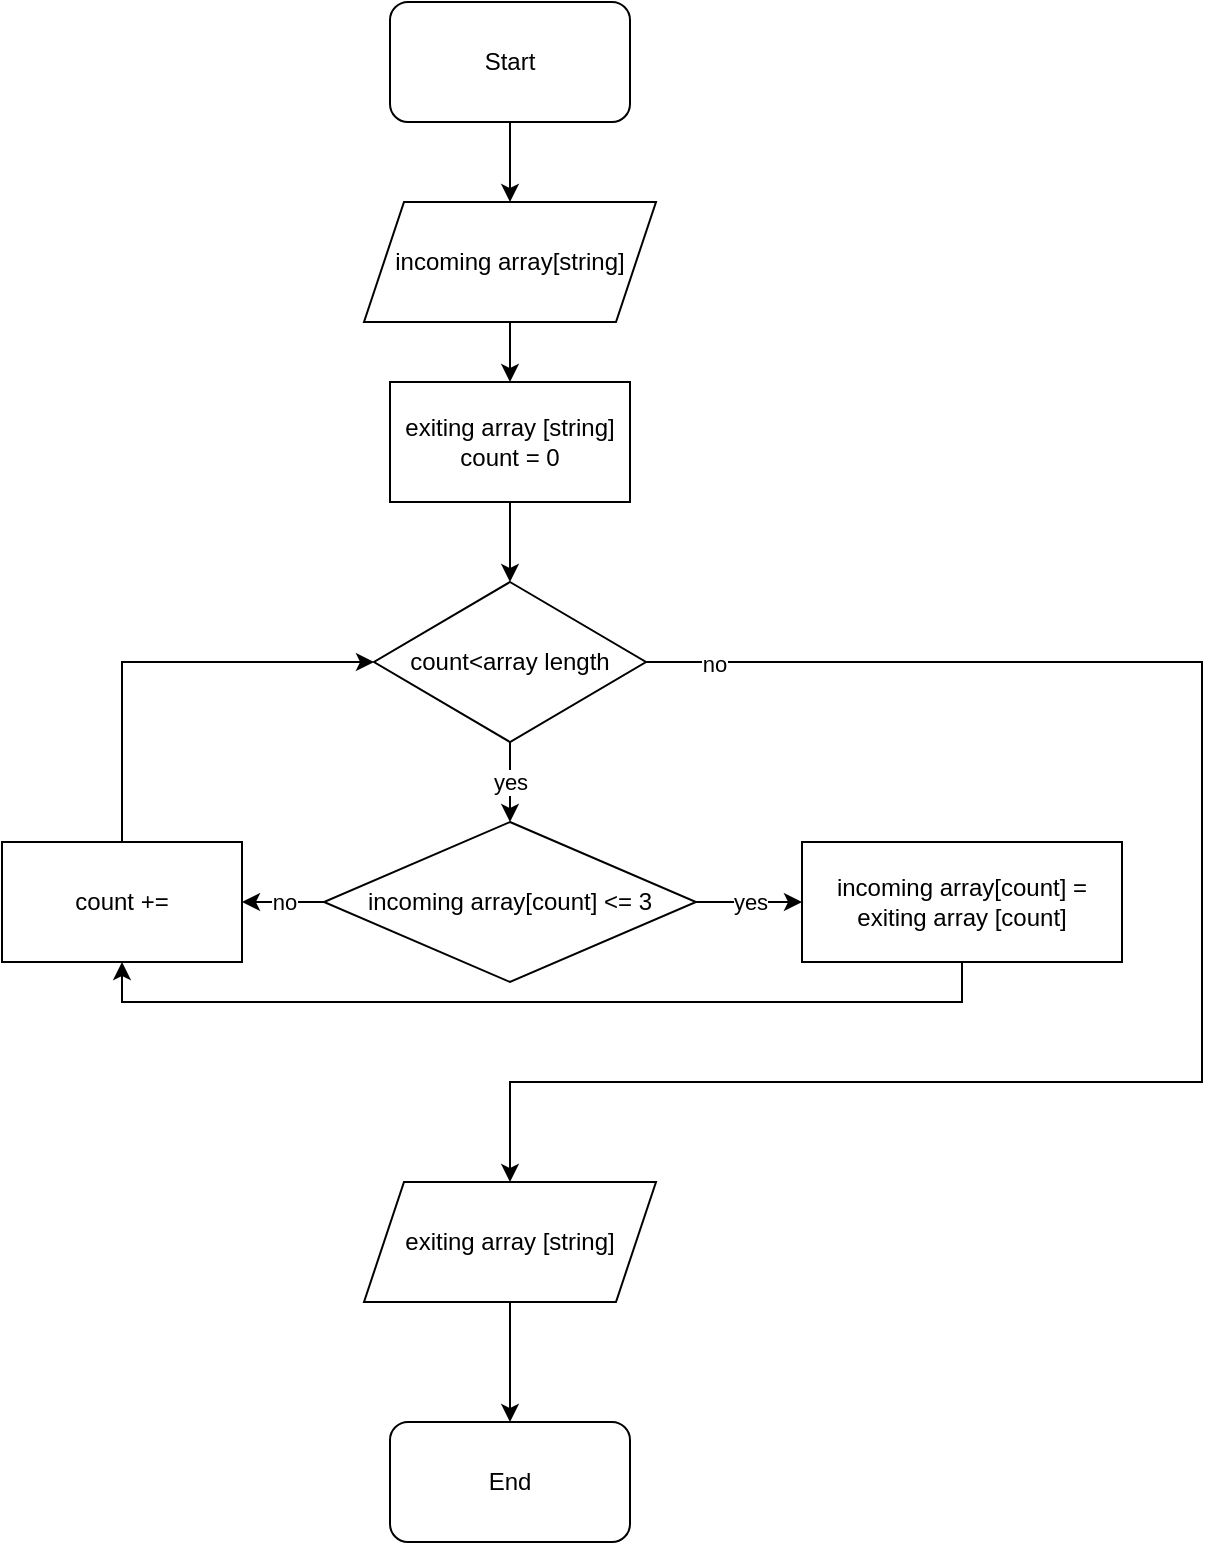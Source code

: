 <mxfile version="20.8.10" type="device"><diagram name="Страница 1" id="dVzgPH7k0Vtg2EmlUD4b"><mxGraphModel dx="1338" dy="648" grid="1" gridSize="10" guides="1" tooltips="1" connect="1" arrows="1" fold="1" page="1" pageScale="1" pageWidth="827" pageHeight="1169" math="0" shadow="0"><root><mxCell id="0"/><mxCell id="1" parent="0"/><mxCell id="YeWiAk7M04aXRrGpeElu-2" style="edgeStyle=orthogonalEdgeStyle;rounded=0;orthogonalLoop=1;jettySize=auto;html=1;exitX=0.5;exitY=1;exitDx=0;exitDy=0;entryX=0.5;entryY=0;entryDx=0;entryDy=0;" parent="1" source="rpdRJvrB8QKkkG5VQgA_-1" target="YeWiAk7M04aXRrGpeElu-1" edge="1"><mxGeometry relative="1" as="geometry"/></mxCell><mxCell id="rpdRJvrB8QKkkG5VQgA_-1" value="Start" style="rounded=1;whiteSpace=wrap;html=1;" parent="1" vertex="1"><mxGeometry x="354" y="40" width="120" height="60" as="geometry"/></mxCell><mxCell id="YeWiAk7M04aXRrGpeElu-4" style="edgeStyle=orthogonalEdgeStyle;rounded=0;orthogonalLoop=1;jettySize=auto;html=1;exitX=0.5;exitY=1;exitDx=0;exitDy=0;entryX=0.5;entryY=0;entryDx=0;entryDy=0;" parent="1" source="YeWiAk7M04aXRrGpeElu-1" target="YeWiAk7M04aXRrGpeElu-3" edge="1"><mxGeometry relative="1" as="geometry"/></mxCell><mxCell id="YeWiAk7M04aXRrGpeElu-1" value="incoming array[string]" style="shape=parallelogram;perimeter=parallelogramPerimeter;whiteSpace=wrap;html=1;fixedSize=1;" parent="1" vertex="1"><mxGeometry x="341" y="140" width="146" height="60" as="geometry"/></mxCell><mxCell id="YeWiAk7M04aXRrGpeElu-6" style="edgeStyle=orthogonalEdgeStyle;rounded=0;orthogonalLoop=1;jettySize=auto;html=1;exitX=0.5;exitY=1;exitDx=0;exitDy=0;entryX=0.5;entryY=0;entryDx=0;entryDy=0;" parent="1" source="YeWiAk7M04aXRrGpeElu-3" target="YeWiAk7M04aXRrGpeElu-5" edge="1"><mxGeometry relative="1" as="geometry"/></mxCell><mxCell id="YeWiAk7M04aXRrGpeElu-3" value="exiting array [string]&lt;br&gt;count = 0" style="rounded=0;whiteSpace=wrap;html=1;" parent="1" vertex="1"><mxGeometry x="354" y="230" width="120" height="60" as="geometry"/></mxCell><mxCell id="YeWiAk7M04aXRrGpeElu-8" value="yes" style="edgeStyle=orthogonalEdgeStyle;rounded=0;orthogonalLoop=1;jettySize=auto;html=1;exitX=0.5;exitY=1;exitDx=0;exitDy=0;entryX=0.5;entryY=0;entryDx=0;entryDy=0;" parent="1" source="YeWiAk7M04aXRrGpeElu-5" target="YeWiAk7M04aXRrGpeElu-7" edge="1"><mxGeometry relative="1" as="geometry"/></mxCell><mxCell id="YeWiAk7M04aXRrGpeElu-16" style="edgeStyle=orthogonalEdgeStyle;rounded=0;orthogonalLoop=1;jettySize=auto;html=1;exitX=1;exitY=0.5;exitDx=0;exitDy=0;entryX=0.5;entryY=0;entryDx=0;entryDy=0;" parent="1" source="YeWiAk7M04aXRrGpeElu-5" target="YeWiAk7M04aXRrGpeElu-15" edge="1"><mxGeometry relative="1" as="geometry"><Array as="points"><mxPoint x="760" y="370"/><mxPoint x="760" y="580"/><mxPoint x="414" y="580"/></Array></mxGeometry></mxCell><mxCell id="YeWiAk7M04aXRrGpeElu-17" value="no" style="edgeLabel;html=1;align=center;verticalAlign=middle;resizable=0;points=[];" parent="YeWiAk7M04aXRrGpeElu-16" vertex="1" connectable="0"><mxGeometry x="-0.923" y="-1" relative="1" as="geometry"><mxPoint as="offset"/></mxGeometry></mxCell><mxCell id="YeWiAk7M04aXRrGpeElu-5" value="count&amp;lt;array length" style="rhombus;whiteSpace=wrap;html=1;" parent="1" vertex="1"><mxGeometry x="346" y="330" width="136" height="80" as="geometry"/></mxCell><mxCell id="YeWiAk7M04aXRrGpeElu-10" value="yes" style="edgeStyle=orthogonalEdgeStyle;rounded=0;orthogonalLoop=1;jettySize=auto;html=1;exitX=1;exitY=0.5;exitDx=0;exitDy=0;entryX=0;entryY=0.5;entryDx=0;entryDy=0;" parent="1" source="YeWiAk7M04aXRrGpeElu-7" target="YeWiAk7M04aXRrGpeElu-9" edge="1"><mxGeometry relative="1" as="geometry"/></mxCell><mxCell id="YeWiAk7M04aXRrGpeElu-12" value="no" style="edgeStyle=orthogonalEdgeStyle;rounded=0;orthogonalLoop=1;jettySize=auto;html=1;exitX=0;exitY=0.5;exitDx=0;exitDy=0;entryX=1;entryY=0.5;entryDx=0;entryDy=0;" parent="1" source="YeWiAk7M04aXRrGpeElu-7" target="YeWiAk7M04aXRrGpeElu-11" edge="1"><mxGeometry relative="1" as="geometry"/></mxCell><mxCell id="YeWiAk7M04aXRrGpeElu-7" value="incoming array[count] &amp;lt;= 3" style="rhombus;whiteSpace=wrap;html=1;" parent="1" vertex="1"><mxGeometry x="321" y="450" width="186" height="80" as="geometry"/></mxCell><mxCell id="YeWiAk7M04aXRrGpeElu-13" style="edgeStyle=orthogonalEdgeStyle;rounded=0;orthogonalLoop=1;jettySize=auto;html=1;exitX=0.5;exitY=1;exitDx=0;exitDy=0;entryX=0.5;entryY=1;entryDx=0;entryDy=0;" parent="1" source="YeWiAk7M04aXRrGpeElu-9" target="YeWiAk7M04aXRrGpeElu-11" edge="1"><mxGeometry relative="1" as="geometry"/></mxCell><mxCell id="YeWiAk7M04aXRrGpeElu-9" value="incoming array[count] = exiting array [count]" style="rounded=0;whiteSpace=wrap;html=1;" parent="1" vertex="1"><mxGeometry x="560" y="460" width="160" height="60" as="geometry"/></mxCell><mxCell id="YeWiAk7M04aXRrGpeElu-14" style="edgeStyle=orthogonalEdgeStyle;rounded=0;orthogonalLoop=1;jettySize=auto;html=1;exitX=0.5;exitY=0;exitDx=0;exitDy=0;entryX=0;entryY=0.5;entryDx=0;entryDy=0;" parent="1" source="YeWiAk7M04aXRrGpeElu-11" target="YeWiAk7M04aXRrGpeElu-5" edge="1"><mxGeometry relative="1" as="geometry"/></mxCell><mxCell id="YeWiAk7M04aXRrGpeElu-11" value="count +=" style="rounded=0;whiteSpace=wrap;html=1;" parent="1" vertex="1"><mxGeometry x="160" y="460" width="120" height="60" as="geometry"/></mxCell><mxCell id="Vslcq0lGSEf2MRW7Jufv-3" style="edgeStyle=orthogonalEdgeStyle;rounded=0;orthogonalLoop=1;jettySize=auto;html=1;exitX=0.5;exitY=1;exitDx=0;exitDy=0;" edge="1" parent="1" source="YeWiAk7M04aXRrGpeElu-15" target="Vslcq0lGSEf2MRW7Jufv-2"><mxGeometry relative="1" as="geometry"/></mxCell><mxCell id="YeWiAk7M04aXRrGpeElu-15" value="exiting array [string]" style="shape=parallelogram;perimeter=parallelogramPerimeter;whiteSpace=wrap;html=1;fixedSize=1;" parent="1" vertex="1"><mxGeometry x="341" y="630" width="146" height="60" as="geometry"/></mxCell><mxCell id="Vslcq0lGSEf2MRW7Jufv-2" value="End" style="rounded=1;whiteSpace=wrap;html=1;" vertex="1" parent="1"><mxGeometry x="354" y="750" width="120" height="60" as="geometry"/></mxCell></root></mxGraphModel></diagram></mxfile>